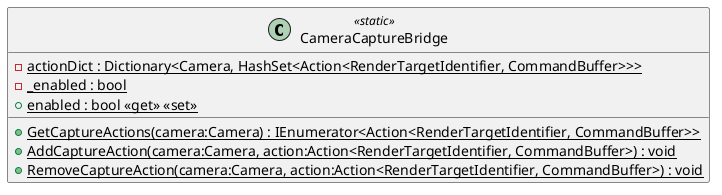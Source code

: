 @startuml
class CameraCaptureBridge <<static>> {
    - {static} actionDict : Dictionary<Camera, HashSet<Action<RenderTargetIdentifier, CommandBuffer>>>
    - {static} _enabled : bool
    + {static} enabled : bool <<get>> <<set>>
    + {static} GetCaptureActions(camera:Camera) : IEnumerator<Action<RenderTargetIdentifier, CommandBuffer>>
    + {static} AddCaptureAction(camera:Camera, action:Action<RenderTargetIdentifier, CommandBuffer>) : void
    + {static} RemoveCaptureAction(camera:Camera, action:Action<RenderTargetIdentifier, CommandBuffer>) : void
}
@enduml

